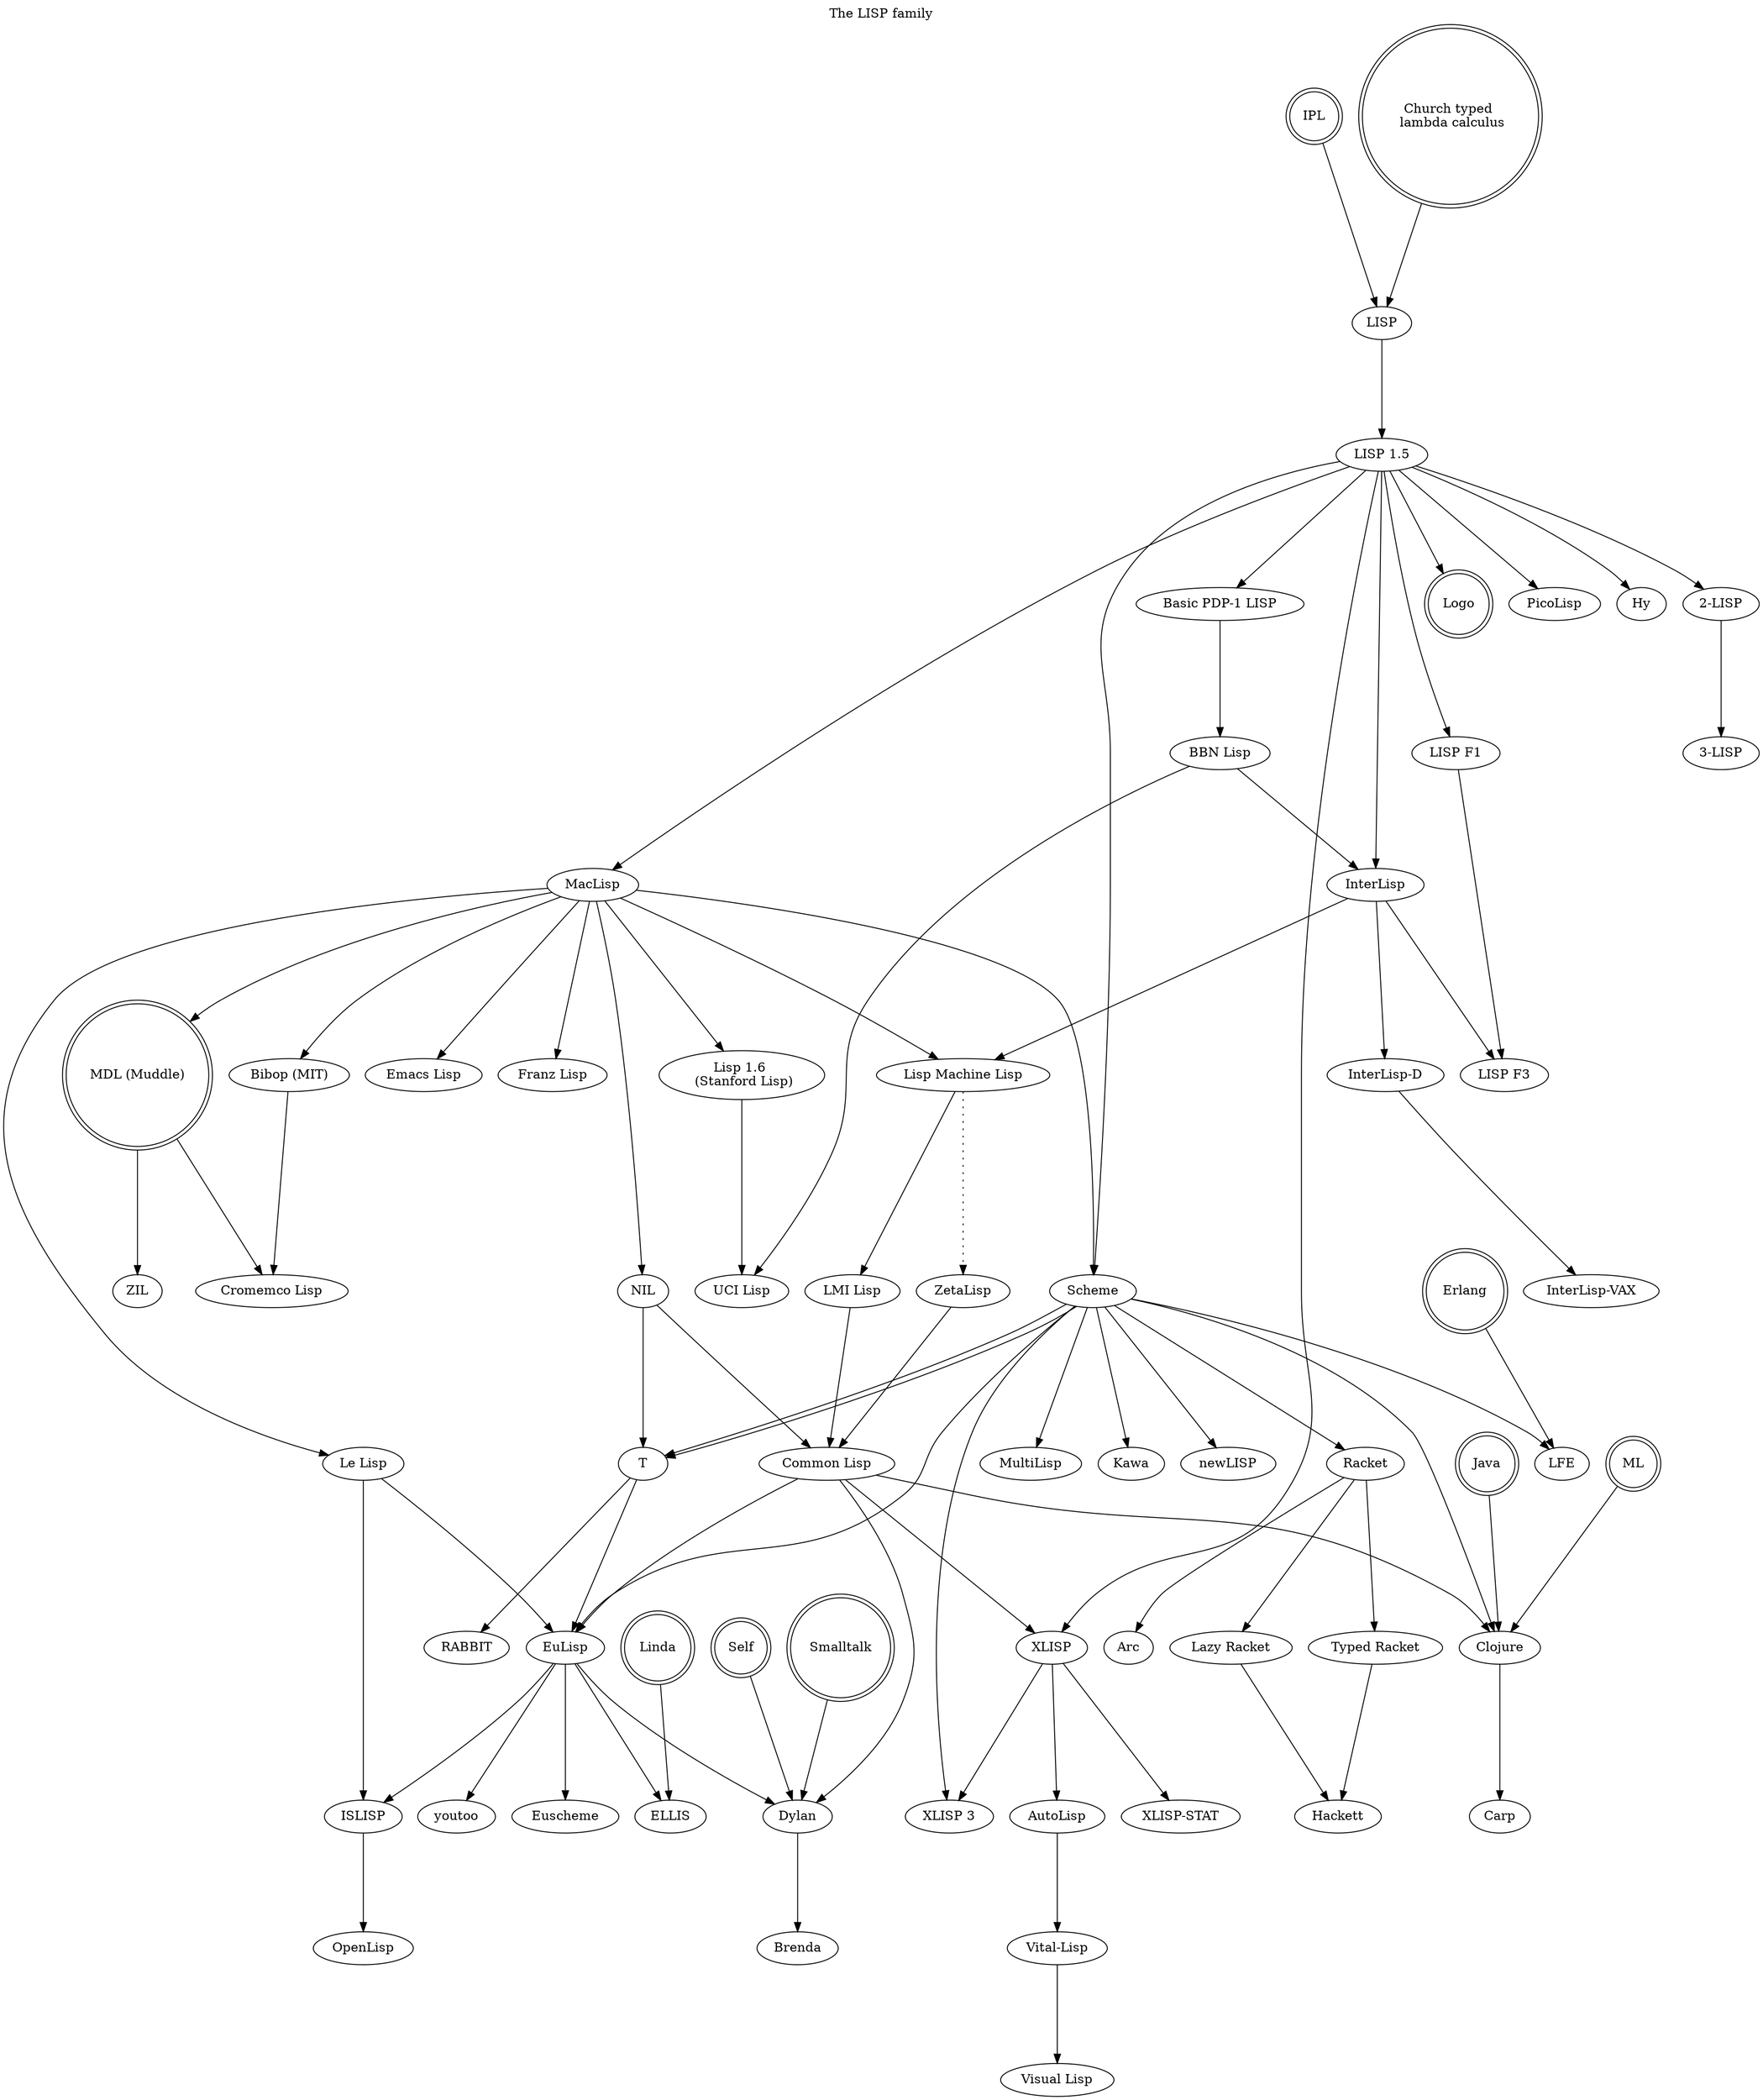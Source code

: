 # -*- graphviz-dot -*-
digraph FP
{
	graph[ranksep=1.5,
	      ratio="expand",
	      concentrate=false,
	      rank=new,
	      constraint=true,
	      label="The LISP family",
	      labelloc=t,
	      splines=true];

	// Entry and exit nodes from/into other languages are doublecircle formatted.
	// Dotted lines represent minor changes from one to another (e.g. renaming)
	// Any changes should render on http://www.webgraphviz.com
	// A great lang reference at http://hopl.info/home.prx

	"IPL" -> "LISP";
	"IPL" [shape = doublecircle];
	"Church typed \n lambda calculus" -> "LISP";
	"Church typed \n lambda calculus" [shape = doublecircle];	
	"LISP" -> "LISP 1.5";
	"LISP 1.5" -> "InterLisp";
	"LISP 1.5" -> "MacLisp";
	"LISP 1.5" -> "Basic PDP-1 LISP";
	"MacLisp" -> "Lisp Machine Lisp";
	"MacLisp" -> "Bibop (MIT)";
	"MacLisp" -> "Lisp 1.6 \n (Stanford Lisp)";
	"Lisp 1.6 \n (Stanford Lisp)" -> "UCI Lisp";
	"Basic PDP-1 LISP" -> "BBN Lisp";
	"BBN Lisp" -> "UCI Lisp";
	"BBN Lisp" -> "InterLisp";
	"InterLisp" -> "Lisp Machine Lisp";
	"InterLisp" -> "InterLisp-D";
	"InterLisp-D" -> "InterLisp-VAX";
	"Lisp Machine Lisp" -> "ZetaLisp" [style=dotted];
	"Lisp Machine Lisp" -> "LMI Lisp";
	"ZetaLisp" -> "Common Lisp";
	"LMI Lisp" -> "Common Lisp";
	"MacLisp" -> "Scheme" -> "MultiLisp";
	"MacLisp" -> "MDL (Muddle)";
	"MDL (Muddle)" -> "Cromemco Lisp";
	"MDL (Muddle)" -> "ZIL";
	"MDL (Muddle)" [shape = doublecircle];
	"Bibop (MIT)" -> "Cromemco Lisp";
	"LISP 1.5" -> "XLISP" -> "AutoLisp" -> "Vital-Lisp";
	"Vital-Lisp" -> "Visual Lisp";
	"Common Lisp" -> "XLISP" -> "XLISP 3";
	"XLISP" -> "XLISP-STAT";
	"Scheme" -> "XLISP 3";
	"MacLisp" -> "Emacs Lisp";
	"MacLisp" -> "NIL" -> "Common Lisp" -> "Dylan";
	"Self" -> "Dylan";
	"Smalltalk" -> "Dylan";
	"Dylan" -> "Brenda";
	"Self" [shape = doublecircle];
	"Smalltalk" [shape = doublecircle];
	"NIL" -> "T";
	"Scheme" -> "T";
	"T" -> "EuLisp" -> "ISLISP" -> "OpenLisp";
	"T" -> "RABBIT";
	"Scheme" -> "Kawa";
	"Scheme" -> "newLISP";
	"LISP 1.5" -> "Logo";
	"Logo" [shape = doublecircle];
	"MacLisp" -> "Franz Lisp";
	"LISP 1.5" -> "Scheme" -> "T";
	"LISP 1.5" -> "PicoLisp";
	"Erlang" -> "LFE";
	"Erlang" [shape = doublecircle];
	"Scheme" -> "LFE";
	"LISP 1.5" -> "Hy";
	"LISP 1.5" -> "2-LISP" -> "3-LISP";
	"LISP 1.5" -> "LISP F1";
	"LISP F1" -> "LISP F3";
	"InterLisp" -> "LISP F3";
	"Scheme" -> "Racket" -> "Arc";
	"Racket" -> "Typed Racket" -> "Hackett";
	"Racket" -> "Lazy Racket" -> "Hackett";
	"Common Lisp" -> "Clojure";
	"Scheme" -> "Clojure";
	"ML" -> "Clojure";
	"ML" [shape = doublecircle];
	"Java" -> "Clojure";
	"Java" [shape = doublecircle];
	"Clojure" -> "Carp";
	"MacLisp" -> "Le Lisp" -> "EuLisp";
	"Scheme" -> "EuLisp";
	"Le Lisp" -> "ISLISP";
	"Common Lisp" -> "EuLisp" -> "Dylan";
	"EuLisp" -> "youtoo";
	"EuLisp" -> "ELLIS";
	"Linda" -> "ELLIS";
	"Linda" [shape = doublecircle];
	"EuLisp" -> "Euscheme";
}
